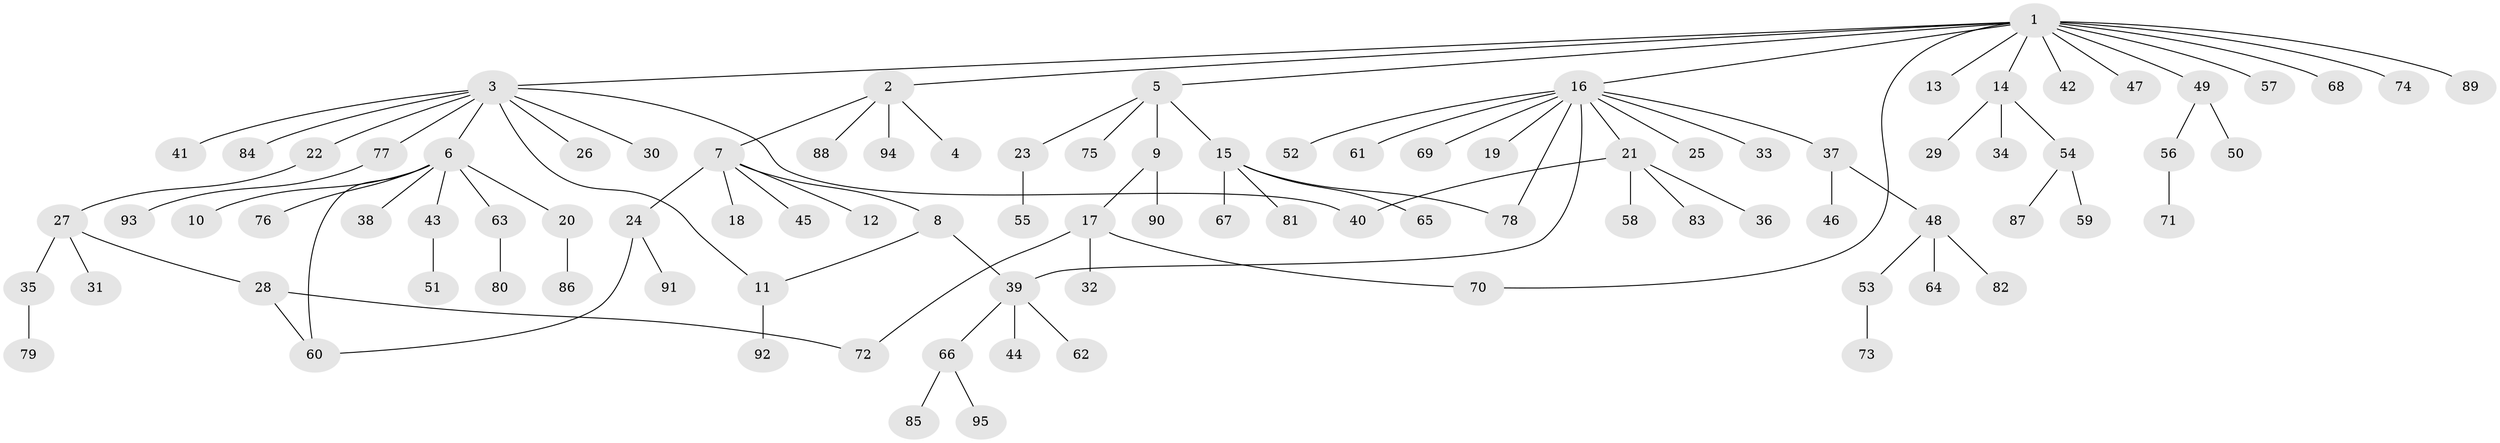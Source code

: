 // Generated by graph-tools (version 1.1) at 2025/01/03/09/25 03:01:49]
// undirected, 95 vertices, 102 edges
graph export_dot {
graph [start="1"]
  node [color=gray90,style=filled];
  1;
  2;
  3;
  4;
  5;
  6;
  7;
  8;
  9;
  10;
  11;
  12;
  13;
  14;
  15;
  16;
  17;
  18;
  19;
  20;
  21;
  22;
  23;
  24;
  25;
  26;
  27;
  28;
  29;
  30;
  31;
  32;
  33;
  34;
  35;
  36;
  37;
  38;
  39;
  40;
  41;
  42;
  43;
  44;
  45;
  46;
  47;
  48;
  49;
  50;
  51;
  52;
  53;
  54;
  55;
  56;
  57;
  58;
  59;
  60;
  61;
  62;
  63;
  64;
  65;
  66;
  67;
  68;
  69;
  70;
  71;
  72;
  73;
  74;
  75;
  76;
  77;
  78;
  79;
  80;
  81;
  82;
  83;
  84;
  85;
  86;
  87;
  88;
  89;
  90;
  91;
  92;
  93;
  94;
  95;
  1 -- 2;
  1 -- 3;
  1 -- 5;
  1 -- 13;
  1 -- 14;
  1 -- 16;
  1 -- 42;
  1 -- 47;
  1 -- 49;
  1 -- 57;
  1 -- 68;
  1 -- 70;
  1 -- 74;
  1 -- 89;
  2 -- 4;
  2 -- 7;
  2 -- 88;
  2 -- 94;
  3 -- 6;
  3 -- 11;
  3 -- 22;
  3 -- 26;
  3 -- 30;
  3 -- 40;
  3 -- 41;
  3 -- 77;
  3 -- 84;
  5 -- 9;
  5 -- 15;
  5 -- 23;
  5 -- 75;
  6 -- 10;
  6 -- 20;
  6 -- 38;
  6 -- 43;
  6 -- 60;
  6 -- 63;
  6 -- 76;
  7 -- 8;
  7 -- 12;
  7 -- 18;
  7 -- 24;
  7 -- 45;
  8 -- 11;
  8 -- 39;
  9 -- 17;
  9 -- 90;
  11 -- 92;
  14 -- 29;
  14 -- 34;
  14 -- 54;
  15 -- 65;
  15 -- 67;
  15 -- 78;
  15 -- 81;
  16 -- 19;
  16 -- 21;
  16 -- 25;
  16 -- 33;
  16 -- 37;
  16 -- 39;
  16 -- 52;
  16 -- 61;
  16 -- 69;
  16 -- 78;
  17 -- 32;
  17 -- 70;
  17 -- 72;
  20 -- 86;
  21 -- 36;
  21 -- 40;
  21 -- 58;
  21 -- 83;
  22 -- 27;
  23 -- 55;
  24 -- 60;
  24 -- 91;
  27 -- 28;
  27 -- 31;
  27 -- 35;
  28 -- 60;
  28 -- 72;
  35 -- 79;
  37 -- 46;
  37 -- 48;
  39 -- 44;
  39 -- 62;
  39 -- 66;
  43 -- 51;
  48 -- 53;
  48 -- 64;
  48 -- 82;
  49 -- 50;
  49 -- 56;
  53 -- 73;
  54 -- 59;
  54 -- 87;
  56 -- 71;
  63 -- 80;
  66 -- 85;
  66 -- 95;
  77 -- 93;
}
